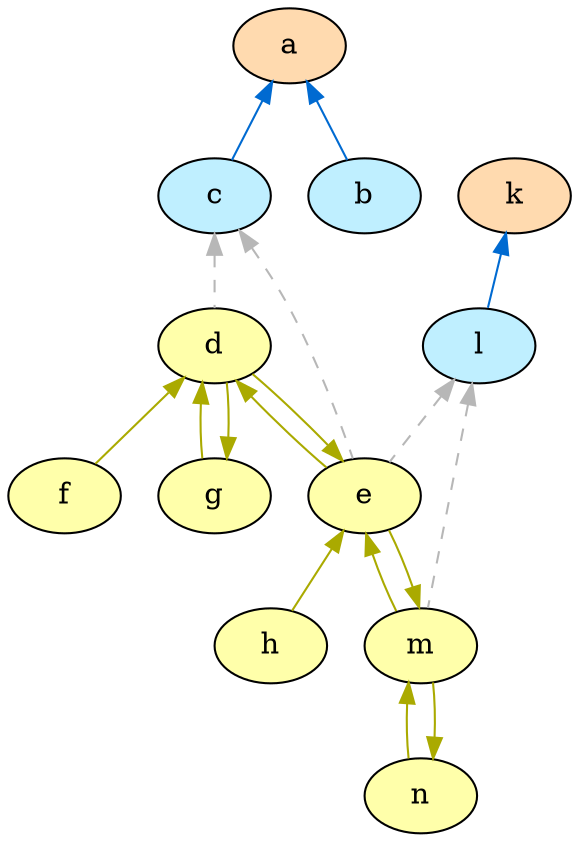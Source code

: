strict digraph "" {
	a	[fillcolor="#ffdaaf",
		style=filled];
	b	[fillcolor="#bfefff",
		style=filled];
	a -> b	[color="#006ad1",
		dir=back];
	c	[fillcolor="#bfefff",
		style=filled];
	a -> c	[color="#006ad1",
		dir=back];
	d	[fillcolor="#FFFFAA",
		style=filled];
	c -> d	[color="#b7b7b7",
		dir=back,
		style=dashed];
	e	[fillcolor="#FFFFAA",
		style=filled];
	c -> e	[color="#b7b7b7",
		dir=back,
		style=dashed];
	d -> e	[color="#AAAA00",
		dir=back];
	g	[fillcolor="#FFFFAA",
		style=filled];
	d -> g	[color="#AAAA00",
		dir=back];
	f	[fillcolor="#FFFFAA",
		style=filled];
	d -> f	[color="#AAAA00",
		dir=back];
	e -> d	[color="#AAAA00",
		dir=back];
	m	[fillcolor="#FFFFAA",
		style=filled];
	e -> m	[color="#AAAA00",
		dir=back];
	h	[fillcolor="#FFFFAA",
		style=filled];
	e -> h	[color="#AAAA00",
		dir=back];
	g -> d	[color="#AAAA00",
		dir=back];
	m -> e	[color="#AAAA00",
		dir=back];
	n	[fillcolor="#FFFFAA",
		style=filled];
	m -> n	[color="#AAAA00",
		dir=back];
	k	[fillcolor="#ffdaaf",
		style=filled];
	l	[fillcolor="#bfefff",
		style=filled];
	k -> l	[color="#006ad1",
		dir=back];
	l -> e	[color="#b7b7b7",
		dir=back,
		style=dashed];
	l -> m	[color="#b7b7b7",
		dir=back,
		style=dashed];
	n -> m	[color="#AAAA00",
		dir=back];
}
